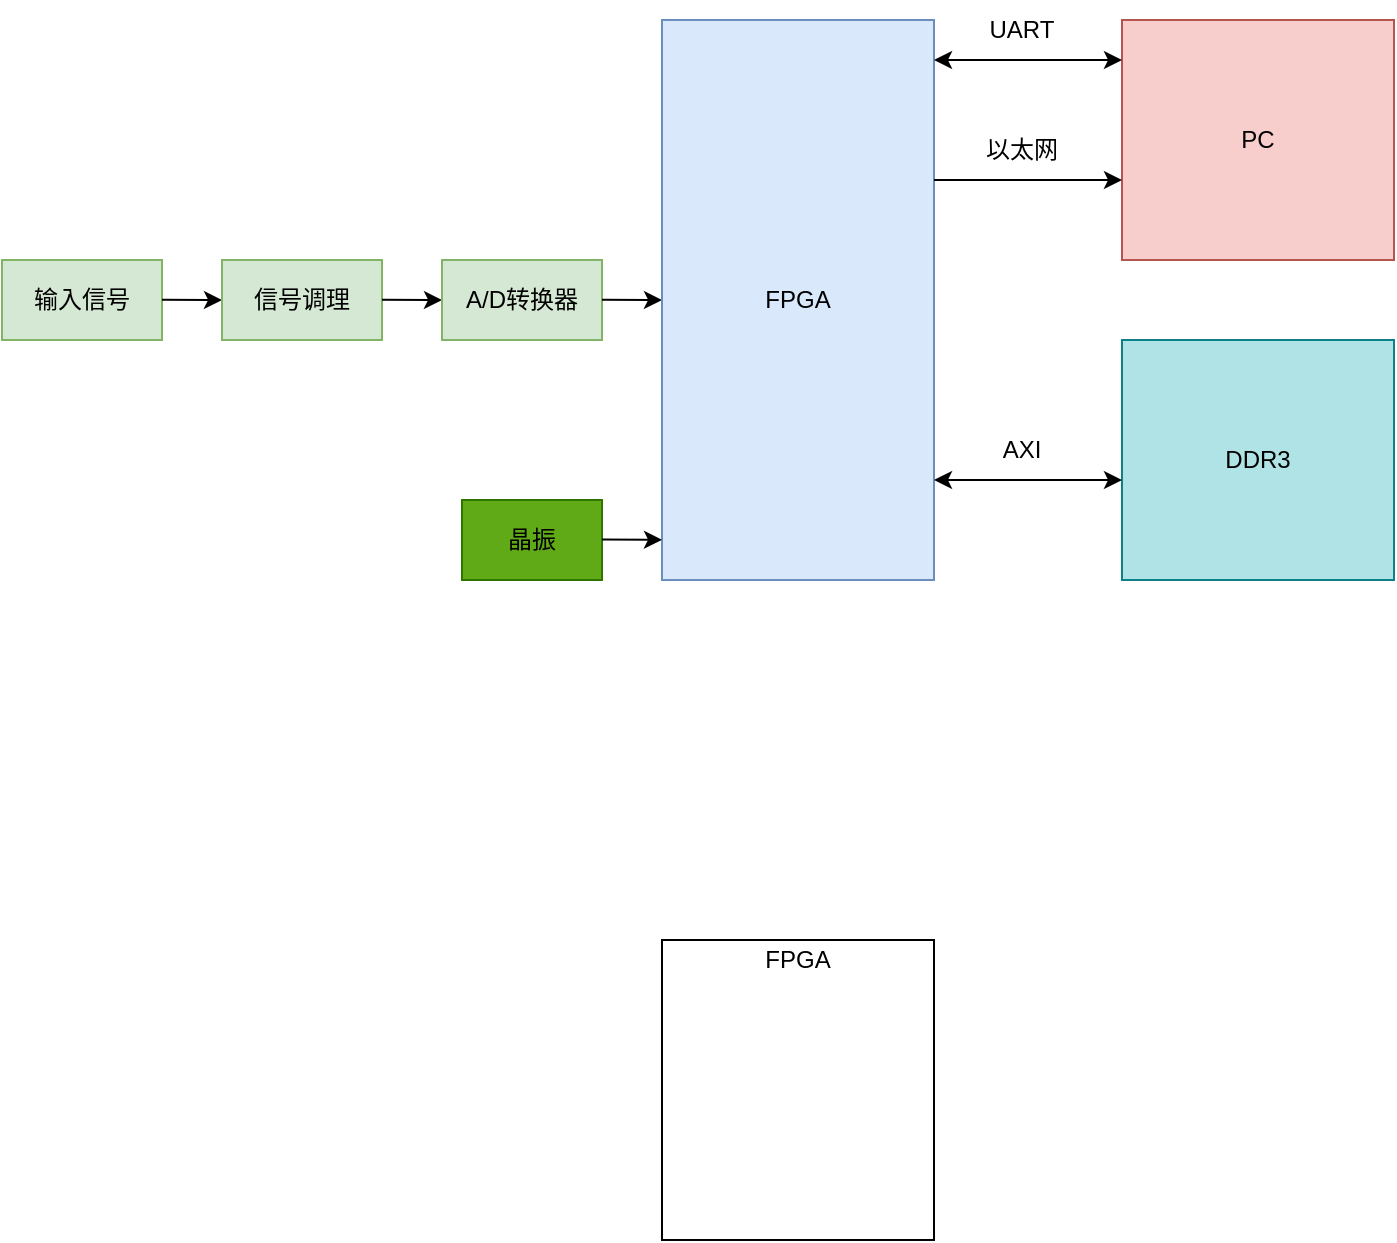 <mxfile version="27.0.9">
  <diagram name="第 1 页" id="tKHoSvjIAckEMtEq9J0e">
    <mxGraphModel dx="810" dy="432" grid="0" gridSize="10" guides="1" tooltips="1" connect="1" arrows="1" fold="1" page="1" pageScale="1" pageWidth="827" pageHeight="1169" math="0" shadow="0">
      <root>
        <mxCell id="0" />
        <mxCell id="1" parent="0" />
        <mxCell id="Vhsy5_yDmKcxMi5bhZBk-1" value="" style="rounded=0;whiteSpace=wrap;html=1;fillColor=#d5e8d4;strokeColor=#82b366;" parent="1" vertex="1">
          <mxGeometry x="65" y="360" width="80" height="40" as="geometry" />
        </mxCell>
        <mxCell id="Vhsy5_yDmKcxMi5bhZBk-2" value="" style="endArrow=classic;html=1;rounded=0;" parent="1" edge="1">
          <mxGeometry width="50" height="50" relative="1" as="geometry">
            <mxPoint x="145" y="379.83" as="sourcePoint" />
            <mxPoint x="175" y="380" as="targetPoint" />
          </mxGeometry>
        </mxCell>
        <mxCell id="Vhsy5_yDmKcxMi5bhZBk-7" value="" style="rounded=0;whiteSpace=wrap;html=1;fillColor=#d5e8d4;strokeColor=#82b366;" parent="1" vertex="1">
          <mxGeometry x="175" y="360" width="80" height="40" as="geometry" />
        </mxCell>
        <mxCell id="Vhsy5_yDmKcxMi5bhZBk-8" value="" style="endArrow=classic;html=1;rounded=0;" parent="1" edge="1">
          <mxGeometry width="50" height="50" relative="1" as="geometry">
            <mxPoint x="255" y="379.83" as="sourcePoint" />
            <mxPoint x="285" y="380" as="targetPoint" />
          </mxGeometry>
        </mxCell>
        <mxCell id="Vhsy5_yDmKcxMi5bhZBk-9" value="" style="rounded=0;whiteSpace=wrap;html=1;fillColor=#d5e8d4;strokeColor=#82b366;" parent="1" vertex="1">
          <mxGeometry x="285" y="360" width="80" height="40" as="geometry" />
        </mxCell>
        <mxCell id="Vhsy5_yDmKcxMi5bhZBk-10" value="" style="endArrow=classic;html=1;rounded=0;" parent="1" edge="1">
          <mxGeometry width="50" height="50" relative="1" as="geometry">
            <mxPoint x="365" y="379.83" as="sourcePoint" />
            <mxPoint x="395" y="380" as="targetPoint" />
          </mxGeometry>
        </mxCell>
        <mxCell id="Vhsy5_yDmKcxMi5bhZBk-11" value="" style="rounded=0;whiteSpace=wrap;html=1;fillColor=#dae8fc;strokeColor=#6c8ebf;" parent="1" vertex="1">
          <mxGeometry x="395" y="240" width="136" height="280" as="geometry" />
        </mxCell>
        <mxCell id="Vhsy5_yDmKcxMi5bhZBk-12" value="" style="rounded=0;whiteSpace=wrap;html=1;fillColor=#f8cecc;strokeColor=#b85450;" parent="1" vertex="1">
          <mxGeometry x="625" y="240" width="136" height="120" as="geometry" />
        </mxCell>
        <mxCell id="Vhsy5_yDmKcxMi5bhZBk-16" value="信号调理" style="text;html=1;align=center;verticalAlign=middle;whiteSpace=wrap;rounded=0;" parent="1" vertex="1">
          <mxGeometry x="185" y="365" width="60" height="30" as="geometry" />
        </mxCell>
        <mxCell id="Vhsy5_yDmKcxMi5bhZBk-17" value="输入信号" style="text;html=1;align=center;verticalAlign=middle;whiteSpace=wrap;rounded=0;" parent="1" vertex="1">
          <mxGeometry x="75" y="365" width="60" height="30" as="geometry" />
        </mxCell>
        <mxCell id="Vhsy5_yDmKcxMi5bhZBk-18" value="A/D转换器" style="text;html=1;align=center;verticalAlign=middle;whiteSpace=wrap;rounded=0;" parent="1" vertex="1">
          <mxGeometry x="295" y="365" width="60" height="30" as="geometry" />
        </mxCell>
        <mxCell id="Vhsy5_yDmKcxMi5bhZBk-19" value="FPGA" style="text;html=1;align=center;verticalAlign=middle;whiteSpace=wrap;rounded=0;" parent="1" vertex="1">
          <mxGeometry x="433" y="365" width="60" height="30" as="geometry" />
        </mxCell>
        <mxCell id="Vhsy5_yDmKcxMi5bhZBk-20" value="PC" style="text;html=1;align=center;verticalAlign=middle;whiteSpace=wrap;rounded=0;" parent="1" vertex="1">
          <mxGeometry x="663" y="285" width="60" height="30" as="geometry" />
        </mxCell>
        <mxCell id="Vhsy5_yDmKcxMi5bhZBk-21" value="UART" style="text;html=1;align=center;verticalAlign=middle;whiteSpace=wrap;rounded=0;" parent="1" vertex="1">
          <mxGeometry x="545" y="230" width="60" height="30" as="geometry" />
        </mxCell>
        <mxCell id="Vhsy5_yDmKcxMi5bhZBk-23" value="以太网" style="text;html=1;align=center;verticalAlign=middle;whiteSpace=wrap;rounded=0;" parent="1" vertex="1">
          <mxGeometry x="545" y="290" width="60" height="30" as="geometry" />
        </mxCell>
        <mxCell id="Vhsy5_yDmKcxMi5bhZBk-24" value="" style="endArrow=classic;startArrow=classic;html=1;rounded=0;entryX=0;entryY=0.143;entryDx=0;entryDy=0;entryPerimeter=0;" parent="1" edge="1">
          <mxGeometry width="50" height="50" relative="1" as="geometry">
            <mxPoint x="531" y="260" as="sourcePoint" />
            <mxPoint x="625" y="260.04" as="targetPoint" />
          </mxGeometry>
        </mxCell>
        <mxCell id="Vhsy5_yDmKcxMi5bhZBk-26" value="" style="rounded=0;whiteSpace=wrap;html=1;fillColor=#60a917;fontColor=#ffffff;strokeColor=#2D7600;" parent="1" vertex="1">
          <mxGeometry x="295" y="480" width="70" height="40" as="geometry" />
        </mxCell>
        <mxCell id="Vhsy5_yDmKcxMi5bhZBk-27" value="" style="endArrow=classic;html=1;rounded=0;" parent="1" edge="1">
          <mxGeometry width="50" height="50" relative="1" as="geometry">
            <mxPoint x="365" y="499.71" as="sourcePoint" />
            <mxPoint x="395" y="499.88" as="targetPoint" />
          </mxGeometry>
        </mxCell>
        <mxCell id="Vhsy5_yDmKcxMi5bhZBk-28" value="晶振" style="text;html=1;align=center;verticalAlign=middle;whiteSpace=wrap;rounded=0;" parent="1" vertex="1">
          <mxGeometry x="300" y="485" width="60" height="30" as="geometry" />
        </mxCell>
        <mxCell id="Vhsy5_yDmKcxMi5bhZBk-29" value="" style="rounded=0;whiteSpace=wrap;html=1;fillColor=none;" parent="1" vertex="1">
          <mxGeometry x="395" y="700" width="136" height="150" as="geometry" />
        </mxCell>
        <mxCell id="Vhsy5_yDmKcxMi5bhZBk-30" value="FPGA" style="text;html=1;align=center;verticalAlign=middle;whiteSpace=wrap;rounded=0;" parent="1" vertex="1">
          <mxGeometry x="433" y="695" width="60" height="30" as="geometry" />
        </mxCell>
        <mxCell id="Vhsy5_yDmKcxMi5bhZBk-31" value="" style="rounded=0;whiteSpace=wrap;html=1;fillColor=#b0e3e6;strokeColor=#0e8088;" parent="1" vertex="1">
          <mxGeometry x="625" y="400" width="136" height="120" as="geometry" />
        </mxCell>
        <mxCell id="Vhsy5_yDmKcxMi5bhZBk-32" value="DDR3" style="text;html=1;align=center;verticalAlign=middle;whiteSpace=wrap;rounded=0;" parent="1" vertex="1">
          <mxGeometry x="663" y="445" width="60" height="30" as="geometry" />
        </mxCell>
        <mxCell id="Vhsy5_yDmKcxMi5bhZBk-33" value="AXI" style="text;html=1;align=center;verticalAlign=middle;whiteSpace=wrap;rounded=0;" parent="1" vertex="1">
          <mxGeometry x="545" y="440" width="60" height="30" as="geometry" />
        </mxCell>
        <mxCell id="Vhsy5_yDmKcxMi5bhZBk-34" value="" style="endArrow=classic;startArrow=classic;html=1;rounded=0;entryX=0;entryY=0.143;entryDx=0;entryDy=0;entryPerimeter=0;" parent="1" edge="1">
          <mxGeometry width="50" height="50" relative="1" as="geometry">
            <mxPoint x="531" y="470" as="sourcePoint" />
            <mxPoint x="625" y="470" as="targetPoint" />
          </mxGeometry>
        </mxCell>
        <mxCell id="Vhsy5_yDmKcxMi5bhZBk-36" value="" style="endArrow=classic;html=1;rounded=0;entryX=0;entryY=0.667;entryDx=0;entryDy=0;entryPerimeter=0;" parent="1" target="Vhsy5_yDmKcxMi5bhZBk-12" edge="1">
          <mxGeometry width="50" height="50" relative="1" as="geometry">
            <mxPoint x="531" y="320" as="sourcePoint" />
            <mxPoint x="581" y="270" as="targetPoint" />
          </mxGeometry>
        </mxCell>
      </root>
    </mxGraphModel>
  </diagram>
</mxfile>
